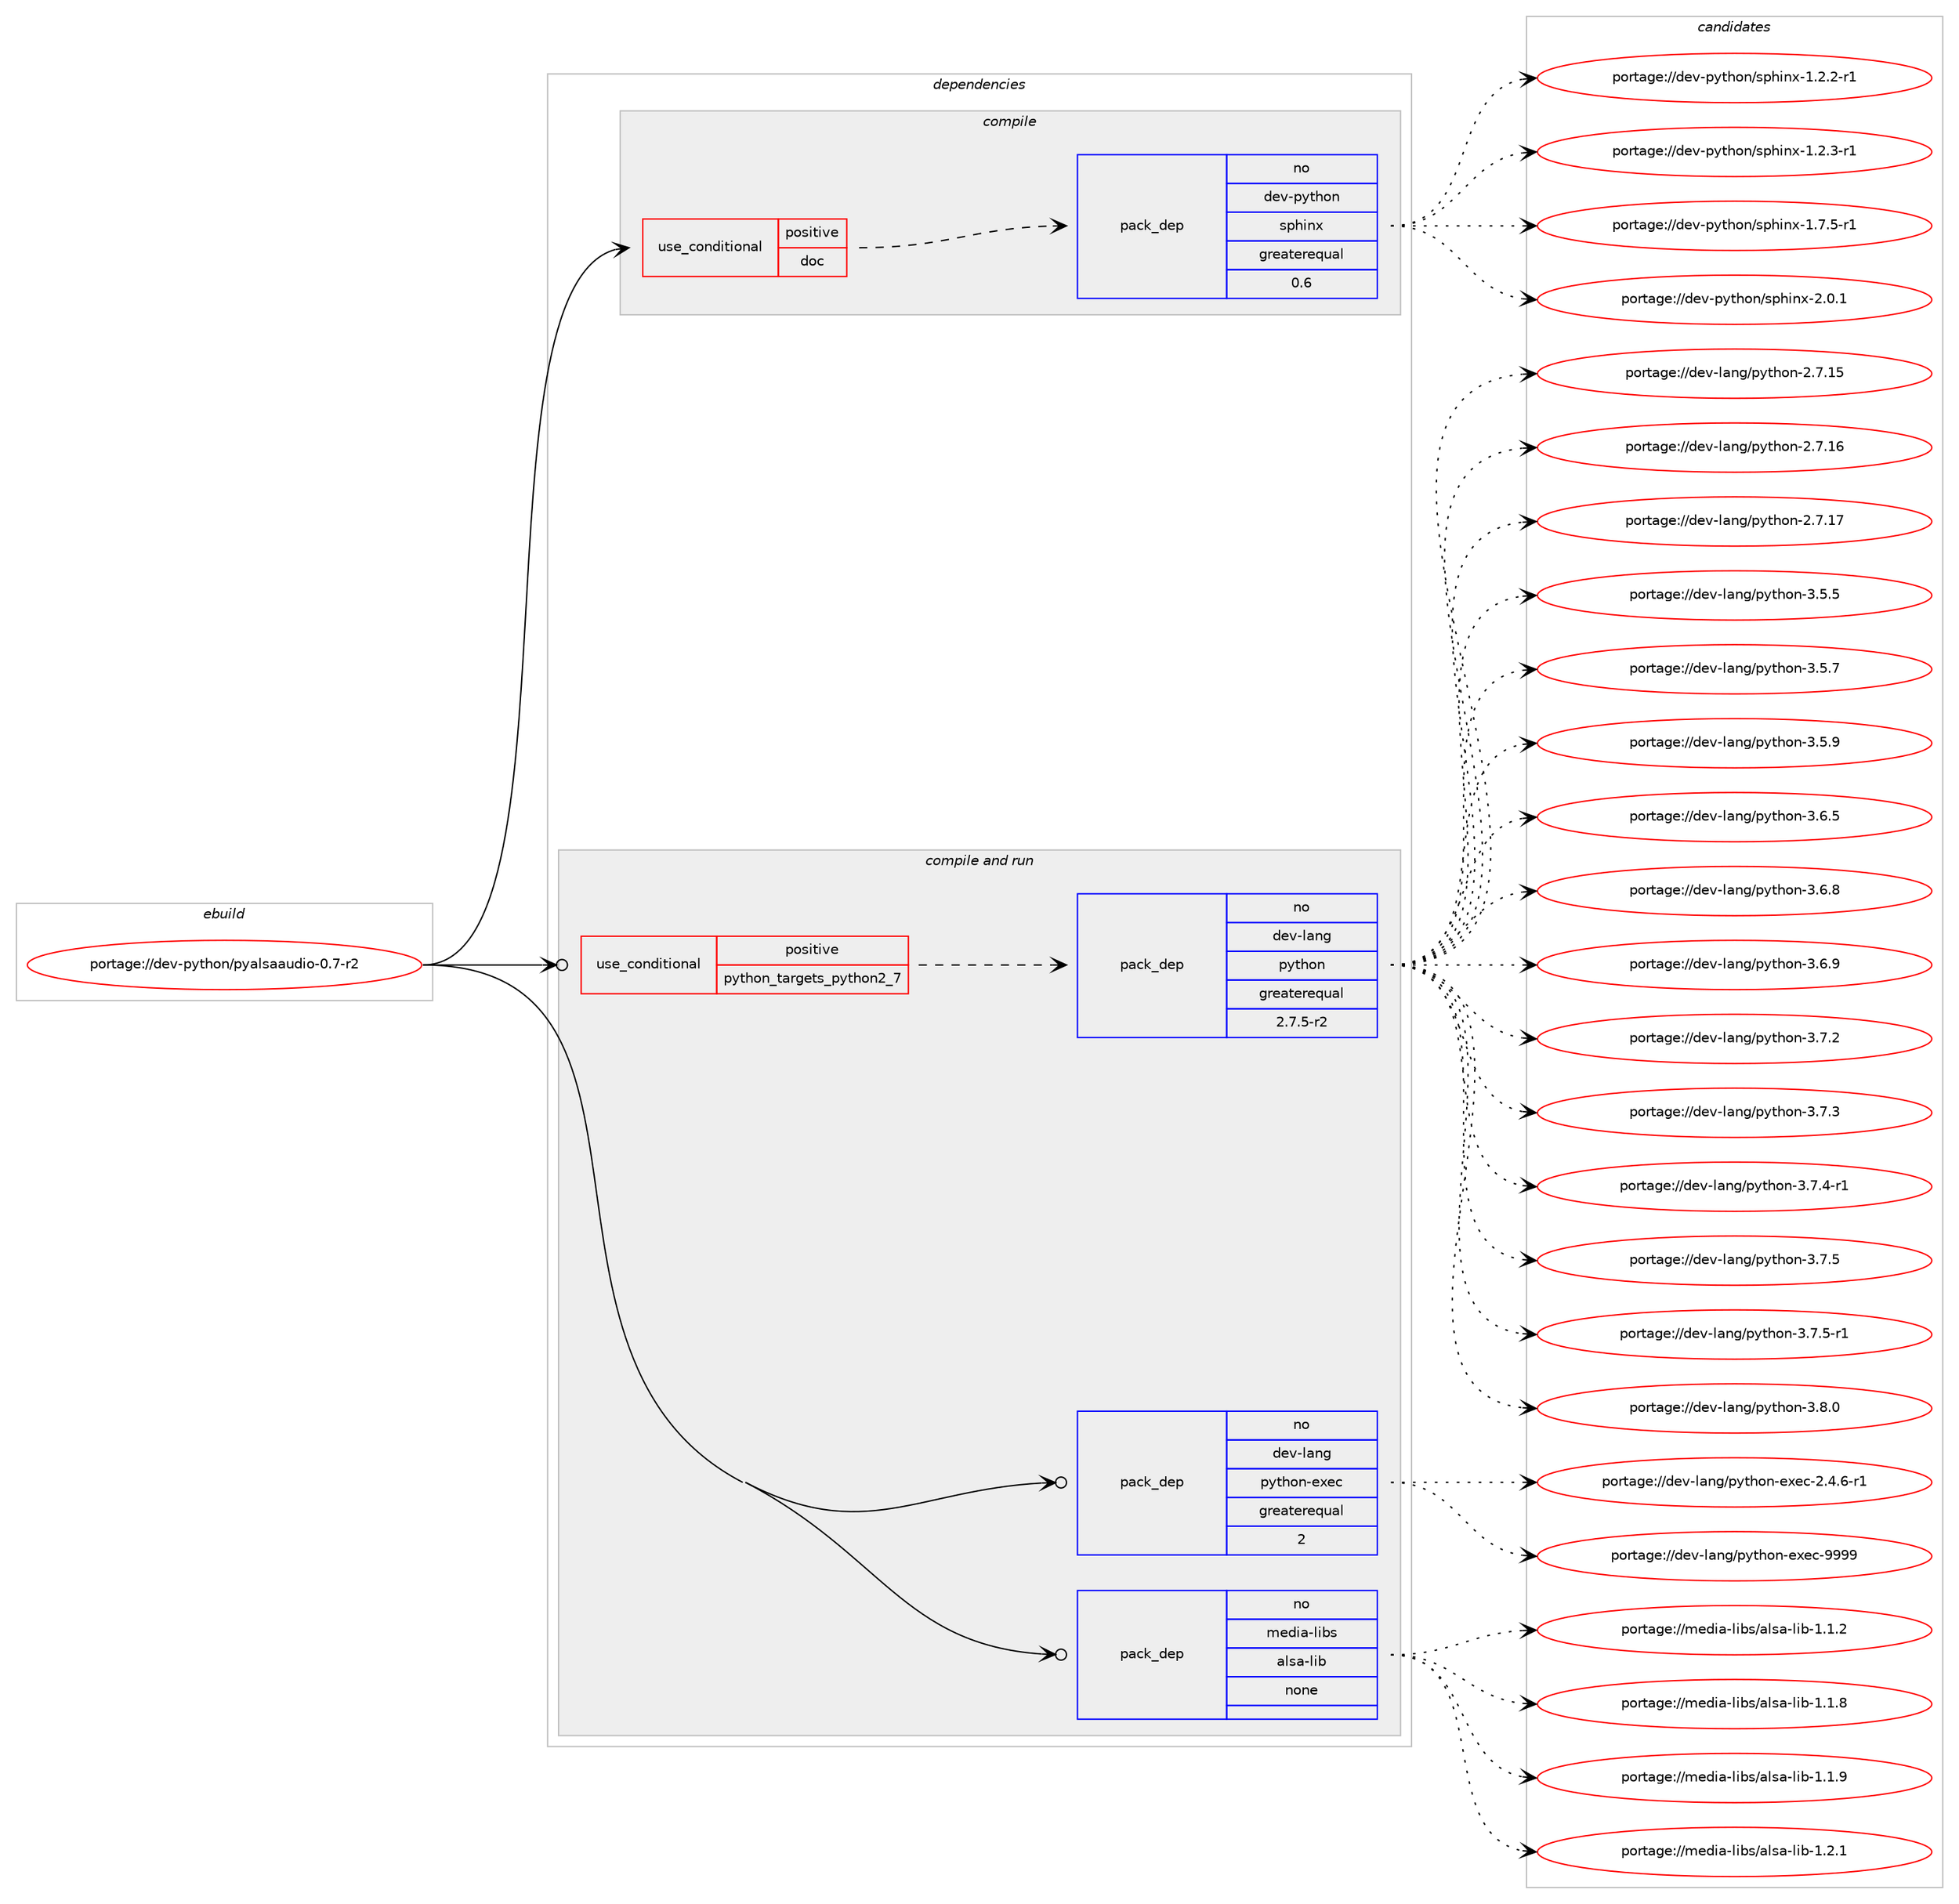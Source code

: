 digraph prolog {

# *************
# Graph options
# *************

newrank=true;
concentrate=true;
compound=true;
graph [rankdir=LR,fontname=Helvetica,fontsize=10,ranksep=1.5];#, ranksep=2.5, nodesep=0.2];
edge  [arrowhead=vee];
node  [fontname=Helvetica,fontsize=10];

# **********
# The ebuild
# **********

subgraph cluster_leftcol {
color=gray;
rank=same;
label=<<i>ebuild</i>>;
id [label="portage://dev-python/pyalsaaudio-0.7-r2", color=red, width=4, href="../dev-python/pyalsaaudio-0.7-r2.svg"];
}

# ****************
# The dependencies
# ****************

subgraph cluster_midcol {
color=gray;
label=<<i>dependencies</i>>;
subgraph cluster_compile {
fillcolor="#eeeeee";
style=filled;
label=<<i>compile</i>>;
subgraph cond34557 {
dependency159034 [label=<<TABLE BORDER="0" CELLBORDER="1" CELLSPACING="0" CELLPADDING="4"><TR><TD ROWSPAN="3" CELLPADDING="10">use_conditional</TD></TR><TR><TD>positive</TD></TR><TR><TD>doc</TD></TR></TABLE>>, shape=none, color=red];
subgraph pack121112 {
dependency159035 [label=<<TABLE BORDER="0" CELLBORDER="1" CELLSPACING="0" CELLPADDING="4" WIDTH="220"><TR><TD ROWSPAN="6" CELLPADDING="30">pack_dep</TD></TR><TR><TD WIDTH="110">no</TD></TR><TR><TD>dev-python</TD></TR><TR><TD>sphinx</TD></TR><TR><TD>greaterequal</TD></TR><TR><TD>0.6</TD></TR></TABLE>>, shape=none, color=blue];
}
dependency159034:e -> dependency159035:w [weight=20,style="dashed",arrowhead="vee"];
}
id:e -> dependency159034:w [weight=20,style="solid",arrowhead="vee"];
}
subgraph cluster_compileandrun {
fillcolor="#eeeeee";
style=filled;
label=<<i>compile and run</i>>;
subgraph cond34558 {
dependency159036 [label=<<TABLE BORDER="0" CELLBORDER="1" CELLSPACING="0" CELLPADDING="4"><TR><TD ROWSPAN="3" CELLPADDING="10">use_conditional</TD></TR><TR><TD>positive</TD></TR><TR><TD>python_targets_python2_7</TD></TR></TABLE>>, shape=none, color=red];
subgraph pack121113 {
dependency159037 [label=<<TABLE BORDER="0" CELLBORDER="1" CELLSPACING="0" CELLPADDING="4" WIDTH="220"><TR><TD ROWSPAN="6" CELLPADDING="30">pack_dep</TD></TR><TR><TD WIDTH="110">no</TD></TR><TR><TD>dev-lang</TD></TR><TR><TD>python</TD></TR><TR><TD>greaterequal</TD></TR><TR><TD>2.7.5-r2</TD></TR></TABLE>>, shape=none, color=blue];
}
dependency159036:e -> dependency159037:w [weight=20,style="dashed",arrowhead="vee"];
}
id:e -> dependency159036:w [weight=20,style="solid",arrowhead="odotvee"];
subgraph pack121114 {
dependency159038 [label=<<TABLE BORDER="0" CELLBORDER="1" CELLSPACING="0" CELLPADDING="4" WIDTH="220"><TR><TD ROWSPAN="6" CELLPADDING="30">pack_dep</TD></TR><TR><TD WIDTH="110">no</TD></TR><TR><TD>dev-lang</TD></TR><TR><TD>python-exec</TD></TR><TR><TD>greaterequal</TD></TR><TR><TD>2</TD></TR></TABLE>>, shape=none, color=blue];
}
id:e -> dependency159038:w [weight=20,style="solid",arrowhead="odotvee"];
subgraph pack121115 {
dependency159039 [label=<<TABLE BORDER="0" CELLBORDER="1" CELLSPACING="0" CELLPADDING="4" WIDTH="220"><TR><TD ROWSPAN="6" CELLPADDING="30">pack_dep</TD></TR><TR><TD WIDTH="110">no</TD></TR><TR><TD>media-libs</TD></TR><TR><TD>alsa-lib</TD></TR><TR><TD>none</TD></TR><TR><TD></TD></TR></TABLE>>, shape=none, color=blue];
}
id:e -> dependency159039:w [weight=20,style="solid",arrowhead="odotvee"];
}
subgraph cluster_run {
fillcolor="#eeeeee";
style=filled;
label=<<i>run</i>>;
}
}

# **************
# The candidates
# **************

subgraph cluster_choices {
rank=same;
color=gray;
label=<<i>candidates</i>>;

subgraph choice121112 {
color=black;
nodesep=1;
choiceportage10010111845112121116104111110471151121041051101204549465046504511449 [label="portage://dev-python/sphinx-1.2.2-r1", color=red, width=4,href="../dev-python/sphinx-1.2.2-r1.svg"];
choiceportage10010111845112121116104111110471151121041051101204549465046514511449 [label="portage://dev-python/sphinx-1.2.3-r1", color=red, width=4,href="../dev-python/sphinx-1.2.3-r1.svg"];
choiceportage10010111845112121116104111110471151121041051101204549465546534511449 [label="portage://dev-python/sphinx-1.7.5-r1", color=red, width=4,href="../dev-python/sphinx-1.7.5-r1.svg"];
choiceportage1001011184511212111610411111047115112104105110120455046484649 [label="portage://dev-python/sphinx-2.0.1", color=red, width=4,href="../dev-python/sphinx-2.0.1.svg"];
dependency159035:e -> choiceportage10010111845112121116104111110471151121041051101204549465046504511449:w [style=dotted,weight="100"];
dependency159035:e -> choiceportage10010111845112121116104111110471151121041051101204549465046514511449:w [style=dotted,weight="100"];
dependency159035:e -> choiceportage10010111845112121116104111110471151121041051101204549465546534511449:w [style=dotted,weight="100"];
dependency159035:e -> choiceportage1001011184511212111610411111047115112104105110120455046484649:w [style=dotted,weight="100"];
}
subgraph choice121113 {
color=black;
nodesep=1;
choiceportage10010111845108971101034711212111610411111045504655464953 [label="portage://dev-lang/python-2.7.15", color=red, width=4,href="../dev-lang/python-2.7.15.svg"];
choiceportage10010111845108971101034711212111610411111045504655464954 [label="portage://dev-lang/python-2.7.16", color=red, width=4,href="../dev-lang/python-2.7.16.svg"];
choiceportage10010111845108971101034711212111610411111045504655464955 [label="portage://dev-lang/python-2.7.17", color=red, width=4,href="../dev-lang/python-2.7.17.svg"];
choiceportage100101118451089711010347112121116104111110455146534653 [label="portage://dev-lang/python-3.5.5", color=red, width=4,href="../dev-lang/python-3.5.5.svg"];
choiceportage100101118451089711010347112121116104111110455146534655 [label="portage://dev-lang/python-3.5.7", color=red, width=4,href="../dev-lang/python-3.5.7.svg"];
choiceportage100101118451089711010347112121116104111110455146534657 [label="portage://dev-lang/python-3.5.9", color=red, width=4,href="../dev-lang/python-3.5.9.svg"];
choiceportage100101118451089711010347112121116104111110455146544653 [label="portage://dev-lang/python-3.6.5", color=red, width=4,href="../dev-lang/python-3.6.5.svg"];
choiceportage100101118451089711010347112121116104111110455146544656 [label="portage://dev-lang/python-3.6.8", color=red, width=4,href="../dev-lang/python-3.6.8.svg"];
choiceportage100101118451089711010347112121116104111110455146544657 [label="portage://dev-lang/python-3.6.9", color=red, width=4,href="../dev-lang/python-3.6.9.svg"];
choiceportage100101118451089711010347112121116104111110455146554650 [label="portage://dev-lang/python-3.7.2", color=red, width=4,href="../dev-lang/python-3.7.2.svg"];
choiceportage100101118451089711010347112121116104111110455146554651 [label="portage://dev-lang/python-3.7.3", color=red, width=4,href="../dev-lang/python-3.7.3.svg"];
choiceportage1001011184510897110103471121211161041111104551465546524511449 [label="portage://dev-lang/python-3.7.4-r1", color=red, width=4,href="../dev-lang/python-3.7.4-r1.svg"];
choiceportage100101118451089711010347112121116104111110455146554653 [label="portage://dev-lang/python-3.7.5", color=red, width=4,href="../dev-lang/python-3.7.5.svg"];
choiceportage1001011184510897110103471121211161041111104551465546534511449 [label="portage://dev-lang/python-3.7.5-r1", color=red, width=4,href="../dev-lang/python-3.7.5-r1.svg"];
choiceportage100101118451089711010347112121116104111110455146564648 [label="portage://dev-lang/python-3.8.0", color=red, width=4,href="../dev-lang/python-3.8.0.svg"];
dependency159037:e -> choiceportage10010111845108971101034711212111610411111045504655464953:w [style=dotted,weight="100"];
dependency159037:e -> choiceportage10010111845108971101034711212111610411111045504655464954:w [style=dotted,weight="100"];
dependency159037:e -> choiceportage10010111845108971101034711212111610411111045504655464955:w [style=dotted,weight="100"];
dependency159037:e -> choiceportage100101118451089711010347112121116104111110455146534653:w [style=dotted,weight="100"];
dependency159037:e -> choiceportage100101118451089711010347112121116104111110455146534655:w [style=dotted,weight="100"];
dependency159037:e -> choiceportage100101118451089711010347112121116104111110455146534657:w [style=dotted,weight="100"];
dependency159037:e -> choiceportage100101118451089711010347112121116104111110455146544653:w [style=dotted,weight="100"];
dependency159037:e -> choiceportage100101118451089711010347112121116104111110455146544656:w [style=dotted,weight="100"];
dependency159037:e -> choiceportage100101118451089711010347112121116104111110455146544657:w [style=dotted,weight="100"];
dependency159037:e -> choiceportage100101118451089711010347112121116104111110455146554650:w [style=dotted,weight="100"];
dependency159037:e -> choiceportage100101118451089711010347112121116104111110455146554651:w [style=dotted,weight="100"];
dependency159037:e -> choiceportage1001011184510897110103471121211161041111104551465546524511449:w [style=dotted,weight="100"];
dependency159037:e -> choiceportage100101118451089711010347112121116104111110455146554653:w [style=dotted,weight="100"];
dependency159037:e -> choiceportage1001011184510897110103471121211161041111104551465546534511449:w [style=dotted,weight="100"];
dependency159037:e -> choiceportage100101118451089711010347112121116104111110455146564648:w [style=dotted,weight="100"];
}
subgraph choice121114 {
color=black;
nodesep=1;
choiceportage10010111845108971101034711212111610411111045101120101994550465246544511449 [label="portage://dev-lang/python-exec-2.4.6-r1", color=red, width=4,href="../dev-lang/python-exec-2.4.6-r1.svg"];
choiceportage10010111845108971101034711212111610411111045101120101994557575757 [label="portage://dev-lang/python-exec-9999", color=red, width=4,href="../dev-lang/python-exec-9999.svg"];
dependency159038:e -> choiceportage10010111845108971101034711212111610411111045101120101994550465246544511449:w [style=dotted,weight="100"];
dependency159038:e -> choiceportage10010111845108971101034711212111610411111045101120101994557575757:w [style=dotted,weight="100"];
}
subgraph choice121115 {
color=black;
nodesep=1;
choiceportage1091011001059745108105981154797108115974510810598454946494650 [label="portage://media-libs/alsa-lib-1.1.2", color=red, width=4,href="../media-libs/alsa-lib-1.1.2.svg"];
choiceportage1091011001059745108105981154797108115974510810598454946494656 [label="portage://media-libs/alsa-lib-1.1.8", color=red, width=4,href="../media-libs/alsa-lib-1.1.8.svg"];
choiceportage1091011001059745108105981154797108115974510810598454946494657 [label="portage://media-libs/alsa-lib-1.1.9", color=red, width=4,href="../media-libs/alsa-lib-1.1.9.svg"];
choiceportage1091011001059745108105981154797108115974510810598454946504649 [label="portage://media-libs/alsa-lib-1.2.1", color=red, width=4,href="../media-libs/alsa-lib-1.2.1.svg"];
dependency159039:e -> choiceportage1091011001059745108105981154797108115974510810598454946494650:w [style=dotted,weight="100"];
dependency159039:e -> choiceportage1091011001059745108105981154797108115974510810598454946494656:w [style=dotted,weight="100"];
dependency159039:e -> choiceportage1091011001059745108105981154797108115974510810598454946494657:w [style=dotted,weight="100"];
dependency159039:e -> choiceportage1091011001059745108105981154797108115974510810598454946504649:w [style=dotted,weight="100"];
}
}

}
